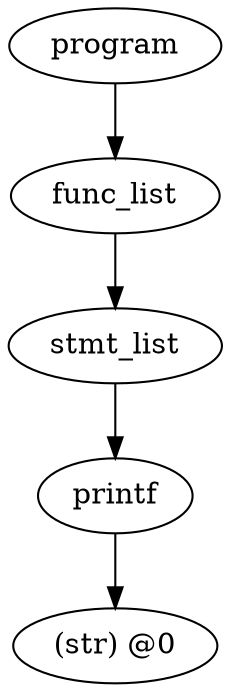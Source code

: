 digraph {
graph [ordering="out"];
node0[label="program"];
node1[label="func_list"];
node2[label="stmt_list"];
node3[label="printf"];
node4[label="(str) @0"];
node3 -> node4;
node2 -> node3;
node1 -> node2;
node0 -> node1;
}
